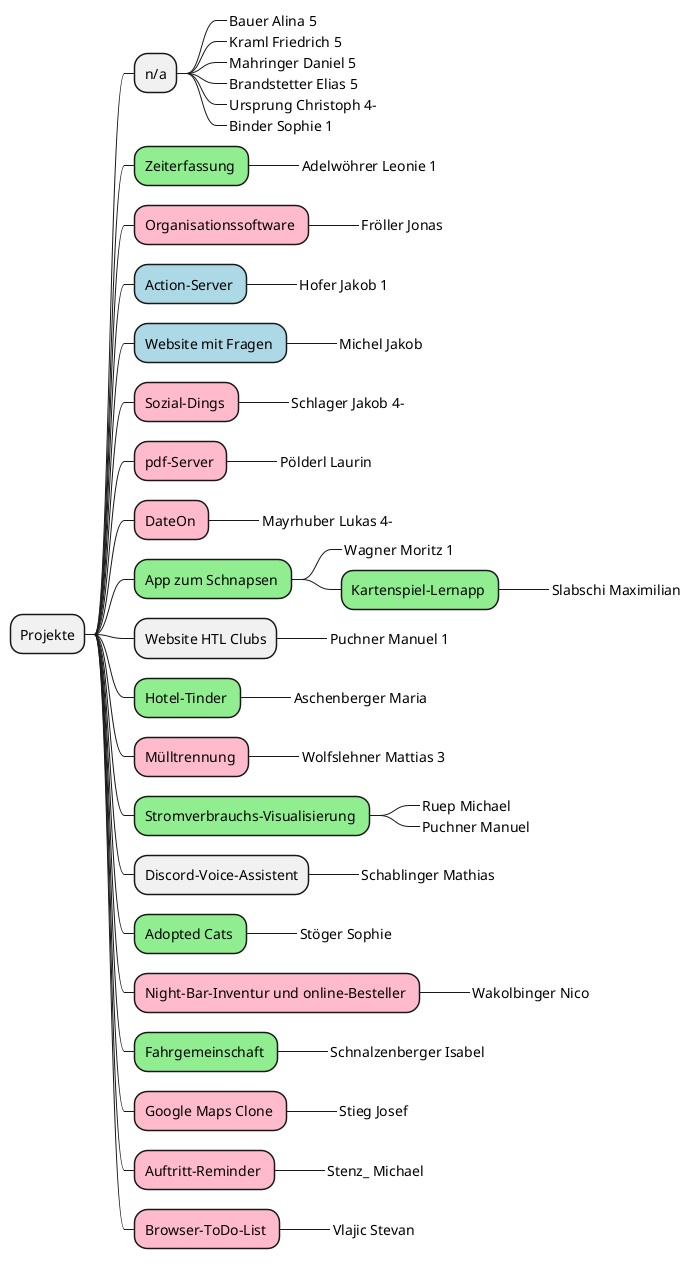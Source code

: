 @startmindmap
<style>
mindmapDiagram {
  .green {
    BackgroundColor lightgreen
  }
  .rose {
    BackgroundColor #FFBBCC
  }
  .blue {
    BackgroundColor lightblue
  }
}
</style>
* Projekte
** n/a
***_ Bauer Alina 5
***_ Kraml Friedrich 5
***_ Mahringer Daniel 5
***_ Brandstetter Elias 5
***_ Ursprung Christoph 4-
***_ Binder Sophie 1


** Zeiterfassung <<green>>
***_ Adelwöhrer Leonie 1
** Organisationssoftware <<rose>>
***_ Fröller Jonas
** Action-Server <<blue>>
***_ Hofer Jakob 1
** Website mit Fragen <<blue>>
***_ Michel Jakob
** Sozial-Dings <<rose>>
***_ Schlager Jakob 4-
** pdf-Server <<rose>>
***_ Pölderl Laurin
** DateOn <<rose>>
***_ Mayrhuber Lukas 4-
** App zum Schnapsen <<green>>
***_ Wagner Moritz 1
*** Kartenspiel-Lernapp <<green>>
****_ Slabschi Maximilian
** Website HTL Clubs
***_ Puchner Manuel 1
** Hotel-Tinder <<green>>
***_ Aschenberger Maria
** Mülltrennung <<rose>>
***_ Wolfslehner Mattias 3
** Stromverbrauchs-Visualisierung <<green>>
***_ Ruep Michael
***_ Puchner Manuel
** Discord-Voice-Assistent
***_ Schablinger Mathias
** Adopted Cats <<green>>
***_ Stöger Sophie
** Night-Bar-Inventur und online-Besteller <<rose>>
***_ Wakolbinger Nico
** Fahrgemeinschaft <<green>>
***_ Schnalzenberger Isabel
** Google Maps Clone <<rose>>
***_ Stieg Josef
** Auftritt-Reminder <<rose>>
***_ Stenz_ Michael
** Browser-ToDo-List <<rose>>
***_ Vlajic Stevan


@endmindmap

